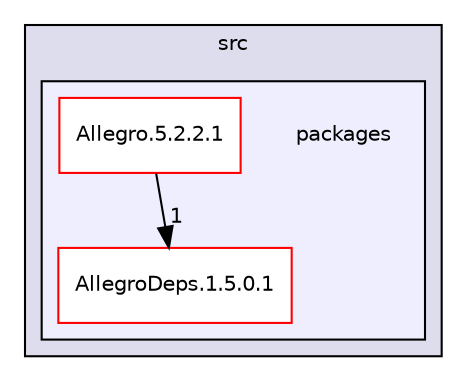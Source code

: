 digraph "src/packages" {
  compound=true
  node [ fontsize="10", fontname="Helvetica"];
  edge [ labelfontsize="10", labelfontname="Helvetica"];
  subgraph clusterdir_68267d1309a1af8e8297ef4c3efbcdba {
    graph [ bgcolor="#ddddee", pencolor="black", label="src" fontname="Helvetica", fontsize="10", URL="dir_68267d1309a1af8e8297ef4c3efbcdba.html"]
  subgraph clusterdir_f00031c88d5072d6c9a728442910a1f5 {
    graph [ bgcolor="#eeeeff", pencolor="black", label="" URL="dir_f00031c88d5072d6c9a728442910a1f5.html"];
    dir_f00031c88d5072d6c9a728442910a1f5 [shape=plaintext label="packages"];
    dir_7d92bf145f99a62a005cd03bffb0689e [shape=box label="Allegro.5.2.2.1" color="red" fillcolor="white" style="filled" URL="dir_7d92bf145f99a62a005cd03bffb0689e.html"];
    dir_a87632073ec83eaa5670e591228757a4 [shape=box label="AllegroDeps.1.5.0.1" color="red" fillcolor="white" style="filled" URL="dir_a87632073ec83eaa5670e591228757a4.html"];
  }
  }
  dir_7d92bf145f99a62a005cd03bffb0689e->dir_a87632073ec83eaa5670e591228757a4 [headlabel="1", labeldistance=1.5 headhref="dir_000002_000012.html"];
}
